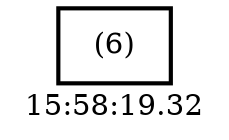 digraph  g{ graph[label = "15:58:19.32"]
node [shape=rectangle, color=black, fontcolor=black, style=bold] edge [color=black] 0 [label="(6)"] ; 
}

